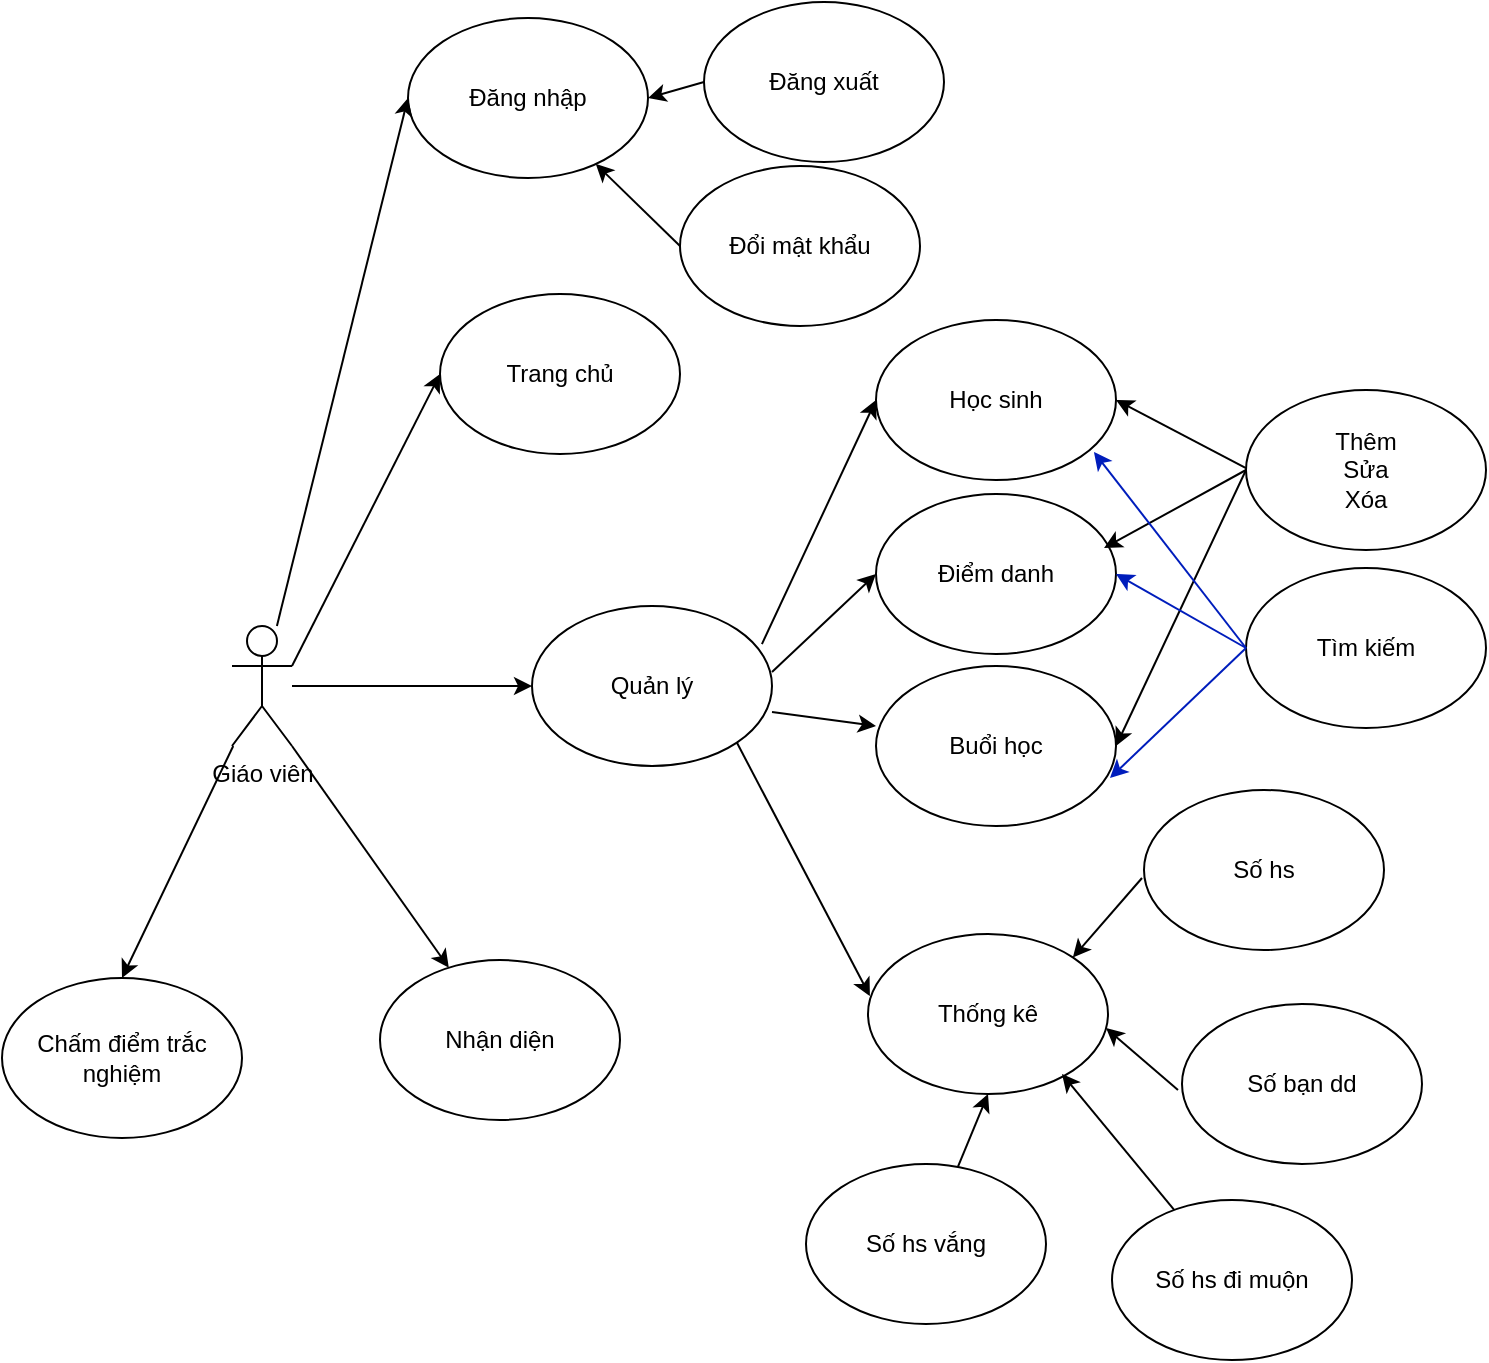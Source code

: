 <mxfile version="24.7.16">
  <diagram name="Trang-1" id="oEAeZ4HT102jCSBtCd3f">
    <mxGraphModel grid="0" page="1" gridSize="10" guides="1" tooltips="1" connect="1" arrows="1" fold="1" pageScale="1" pageWidth="827" pageHeight="1169" math="0" shadow="0">
      <root>
        <mxCell id="0" />
        <mxCell id="1" parent="0" />
        <mxCell id="c__RsiPMxk6akUfEtOUZ-1" value="Giáo viên" style="shape=umlActor;verticalLabelPosition=bottom;verticalAlign=top;html=1;outlineConnect=0;" vertex="1" parent="1">
          <mxGeometry x="130" y="320" width="30" height="60" as="geometry" />
        </mxCell>
        <mxCell id="c__RsiPMxk6akUfEtOUZ-4" value="Đăng nhập" style="ellipse;whiteSpace=wrap;html=1;" vertex="1" parent="1">
          <mxGeometry x="218" y="16" width="120" height="80" as="geometry" />
        </mxCell>
        <mxCell id="c__RsiPMxk6akUfEtOUZ-5" value="Trang chủ" style="ellipse;whiteSpace=wrap;html=1;" vertex="1" parent="1">
          <mxGeometry x="234" y="154" width="120" height="80" as="geometry" />
        </mxCell>
        <mxCell id="c__RsiPMxk6akUfEtOUZ-6" value="Quản lý" style="ellipse;whiteSpace=wrap;html=1;" vertex="1" parent="1">
          <mxGeometry x="280" y="310" width="120" height="80" as="geometry" />
        </mxCell>
        <mxCell id="c__RsiPMxk6akUfEtOUZ-7" value="Nhận diện" style="ellipse;whiteSpace=wrap;html=1;" vertex="1" parent="1">
          <mxGeometry x="204" y="487" width="120" height="80" as="geometry" />
        </mxCell>
        <mxCell id="c__RsiPMxk6akUfEtOUZ-9" value="Chấm điểm trắc nghiệm" style="ellipse;whiteSpace=wrap;html=1;" vertex="1" parent="1">
          <mxGeometry x="15" y="496" width="120" height="80" as="geometry" />
        </mxCell>
        <mxCell id="c__RsiPMxk6akUfEtOUZ-10" value="Đăng xuất" style="ellipse;whiteSpace=wrap;html=1;" vertex="1" parent="1">
          <mxGeometry x="366" y="8" width="120" height="80" as="geometry" />
        </mxCell>
        <mxCell id="c__RsiPMxk6akUfEtOUZ-11" value="Đổi mật khẩu" style="ellipse;whiteSpace=wrap;html=1;" vertex="1" parent="1">
          <mxGeometry x="354" y="90" width="120" height="80" as="geometry" />
        </mxCell>
        <mxCell id="c__RsiPMxk6akUfEtOUZ-12" value="" style="endArrow=classic;html=1;rounded=0;entryX=0;entryY=0.5;entryDx=0;entryDy=0;" edge="1" parent="1" source="c__RsiPMxk6akUfEtOUZ-1" target="c__RsiPMxk6akUfEtOUZ-4">
          <mxGeometry width="50" height="50" relative="1" as="geometry">
            <mxPoint x="390" y="430" as="sourcePoint" />
            <mxPoint x="440" y="380" as="targetPoint" />
          </mxGeometry>
        </mxCell>
        <mxCell id="c__RsiPMxk6akUfEtOUZ-13" value="" style="endArrow=classic;html=1;rounded=0;exitX=0;exitY=0.5;exitDx=0;exitDy=0;entryX=1;entryY=0.5;entryDx=0;entryDy=0;" edge="1" parent="1" source="c__RsiPMxk6akUfEtOUZ-10" target="c__RsiPMxk6akUfEtOUZ-4">
          <mxGeometry width="50" height="50" relative="1" as="geometry">
            <mxPoint x="390" y="430" as="sourcePoint" />
            <mxPoint x="440" y="380" as="targetPoint" />
          </mxGeometry>
        </mxCell>
        <mxCell id="c__RsiPMxk6akUfEtOUZ-14" value="" style="endArrow=classic;html=1;rounded=0;exitX=0;exitY=0.5;exitDx=0;exitDy=0;" edge="1" parent="1" source="c__RsiPMxk6akUfEtOUZ-11" target="c__RsiPMxk6akUfEtOUZ-4">
          <mxGeometry width="50" height="50" relative="1" as="geometry">
            <mxPoint x="390" y="430" as="sourcePoint" />
            <mxPoint x="440" y="380" as="targetPoint" />
          </mxGeometry>
        </mxCell>
        <mxCell id="c__RsiPMxk6akUfEtOUZ-15" value="" style="endArrow=classic;html=1;rounded=0;exitX=1;exitY=0.333;exitDx=0;exitDy=0;exitPerimeter=0;entryX=0;entryY=0.5;entryDx=0;entryDy=0;" edge="1" parent="1" source="c__RsiPMxk6akUfEtOUZ-1" target="c__RsiPMxk6akUfEtOUZ-5">
          <mxGeometry width="50" height="50" relative="1" as="geometry">
            <mxPoint x="390" y="430" as="sourcePoint" />
            <mxPoint x="440" y="380" as="targetPoint" />
          </mxGeometry>
        </mxCell>
        <mxCell id="c__RsiPMxk6akUfEtOUZ-16" value="" style="endArrow=classic;html=1;rounded=0;entryX=0;entryY=0.5;entryDx=0;entryDy=0;" edge="1" parent="1" source="c__RsiPMxk6akUfEtOUZ-1" target="c__RsiPMxk6akUfEtOUZ-6">
          <mxGeometry width="50" height="50" relative="1" as="geometry">
            <mxPoint x="390" y="430" as="sourcePoint" />
            <mxPoint x="440" y="380" as="targetPoint" />
          </mxGeometry>
        </mxCell>
        <mxCell id="c__RsiPMxk6akUfEtOUZ-18" value="" style="endArrow=classic;html=1;rounded=0;entryX=0.5;entryY=0;entryDx=0;entryDy=0;" edge="1" parent="1" source="c__RsiPMxk6akUfEtOUZ-1" target="c__RsiPMxk6akUfEtOUZ-9">
          <mxGeometry width="50" height="50" relative="1" as="geometry">
            <mxPoint x="390" y="430" as="sourcePoint" />
            <mxPoint x="98" y="530" as="targetPoint" />
          </mxGeometry>
        </mxCell>
        <mxCell id="c__RsiPMxk6akUfEtOUZ-20" value="Học sinh" style="ellipse;whiteSpace=wrap;html=1;" vertex="1" parent="1">
          <mxGeometry x="452" y="167" width="120" height="80" as="geometry" />
        </mxCell>
        <mxCell id="c__RsiPMxk6akUfEtOUZ-21" value="Điểm danh" style="ellipse;whiteSpace=wrap;html=1;" vertex="1" parent="1">
          <mxGeometry x="452" y="254" width="120" height="80" as="geometry" />
        </mxCell>
        <mxCell id="c__RsiPMxk6akUfEtOUZ-22" value="Thống kê" style="ellipse;whiteSpace=wrap;html=1;" vertex="1" parent="1">
          <mxGeometry x="448" y="474" width="120" height="80" as="geometry" />
        </mxCell>
        <mxCell id="c__RsiPMxk6akUfEtOUZ-23" value="Buổi học" style="ellipse;whiteSpace=wrap;html=1;" vertex="1" parent="1">
          <mxGeometry x="452" y="340" width="120" height="80" as="geometry" />
        </mxCell>
        <mxCell id="c__RsiPMxk6akUfEtOUZ-24" value="" style="endArrow=classic;html=1;rounded=0;entryX=0;entryY=0.5;entryDx=0;entryDy=0;" edge="1" parent="1" target="c__RsiPMxk6akUfEtOUZ-21">
          <mxGeometry width="50" height="50" relative="1" as="geometry">
            <mxPoint x="400" y="343" as="sourcePoint" />
            <mxPoint x="440" y="380" as="targetPoint" />
          </mxGeometry>
        </mxCell>
        <mxCell id="c__RsiPMxk6akUfEtOUZ-26" value="" style="endArrow=classic;html=1;rounded=0;entryX=0;entryY=0.5;entryDx=0;entryDy=0;exitX=0.958;exitY=0.238;exitDx=0;exitDy=0;exitPerimeter=0;" edge="1" parent="1" source="c__RsiPMxk6akUfEtOUZ-6" target="c__RsiPMxk6akUfEtOUZ-20">
          <mxGeometry width="50" height="50" relative="1" as="geometry">
            <mxPoint x="400" y="350" as="sourcePoint" />
            <mxPoint x="440" y="380" as="targetPoint" />
          </mxGeometry>
        </mxCell>
        <mxCell id="c__RsiPMxk6akUfEtOUZ-27" value="" style="endArrow=classic;html=1;rounded=0;exitX=1;exitY=0.663;exitDx=0;exitDy=0;exitPerimeter=0;entryX=0;entryY=0.375;entryDx=0;entryDy=0;entryPerimeter=0;" edge="1" parent="1" source="c__RsiPMxk6akUfEtOUZ-6" target="c__RsiPMxk6akUfEtOUZ-23">
          <mxGeometry width="50" height="50" relative="1" as="geometry">
            <mxPoint x="390" y="430" as="sourcePoint" />
            <mxPoint x="440" y="380" as="targetPoint" />
          </mxGeometry>
        </mxCell>
        <mxCell id="c__RsiPMxk6akUfEtOUZ-28" value="Thêm&lt;div&gt;Sửa&lt;/div&gt;&lt;div&gt;Xóa&lt;/div&gt;" style="ellipse;whiteSpace=wrap;html=1;" vertex="1" parent="1">
          <mxGeometry x="637" y="202" width="120" height="80" as="geometry" />
        </mxCell>
        <mxCell id="c__RsiPMxk6akUfEtOUZ-31" value="Tìm kiếm" style="ellipse;whiteSpace=wrap;html=1;" vertex="1" parent="1">
          <mxGeometry x="637" y="291" width="120" height="80" as="geometry" />
        </mxCell>
        <mxCell id="c__RsiPMxk6akUfEtOUZ-39" value="" style="endArrow=classic;html=1;rounded=0;exitX=0;exitY=0.488;exitDx=0;exitDy=0;exitPerimeter=0;entryX=1;entryY=0.5;entryDx=0;entryDy=0;" edge="1" parent="1" source="c__RsiPMxk6akUfEtOUZ-28" target="c__RsiPMxk6akUfEtOUZ-20">
          <mxGeometry width="50" height="50" relative="1" as="geometry">
            <mxPoint x="387" y="426" as="sourcePoint" />
            <mxPoint x="437" y="376" as="targetPoint" />
          </mxGeometry>
        </mxCell>
        <mxCell id="c__RsiPMxk6akUfEtOUZ-40" value="" style="endArrow=classic;html=1;rounded=0;entryX=0.95;entryY=0.338;entryDx=0;entryDy=0;entryPerimeter=0;exitX=0;exitY=0.5;exitDx=0;exitDy=0;" edge="1" parent="1" source="c__RsiPMxk6akUfEtOUZ-28" target="c__RsiPMxk6akUfEtOUZ-21">
          <mxGeometry width="50" height="50" relative="1" as="geometry">
            <mxPoint x="649" y="284" as="sourcePoint" />
            <mxPoint x="561" y="307" as="targetPoint" />
          </mxGeometry>
        </mxCell>
        <mxCell id="c__RsiPMxk6akUfEtOUZ-42" value="" style="endArrow=classic;html=1;rounded=0;exitX=0;exitY=0.5;exitDx=0;exitDy=0;entryX=1;entryY=0.5;entryDx=0;entryDy=0;" edge="1" parent="1" source="c__RsiPMxk6akUfEtOUZ-28" target="c__RsiPMxk6akUfEtOUZ-23">
          <mxGeometry width="50" height="50" relative="1" as="geometry">
            <mxPoint x="387" y="426" as="sourcePoint" />
            <mxPoint x="437" y="376" as="targetPoint" />
          </mxGeometry>
        </mxCell>
        <mxCell id="c__RsiPMxk6akUfEtOUZ-43" value="" style="endArrow=classic;html=1;rounded=0;exitX=0;exitY=0.5;exitDx=0;exitDy=0;entryX=0.908;entryY=0.825;entryDx=0;entryDy=0;entryPerimeter=0;fillColor=#0050ef;strokeColor=#001DBC;" edge="1" parent="1" source="c__RsiPMxk6akUfEtOUZ-31" target="c__RsiPMxk6akUfEtOUZ-20">
          <mxGeometry width="50" height="50" relative="1" as="geometry">
            <mxPoint x="647" y="419" as="sourcePoint" />
            <mxPoint x="555" y="247" as="targetPoint" />
          </mxGeometry>
        </mxCell>
        <mxCell id="c__RsiPMxk6akUfEtOUZ-44" value="" style="endArrow=classic;html=1;rounded=0;entryX=1;entryY=0.5;entryDx=0;entryDy=0;fillColor=#0050ef;strokeColor=#001DBC;exitX=0;exitY=0.5;exitDx=0;exitDy=0;" edge="1" parent="1" source="c__RsiPMxk6akUfEtOUZ-31" target="c__RsiPMxk6akUfEtOUZ-21">
          <mxGeometry width="50" height="50" relative="1" as="geometry">
            <mxPoint x="649" y="399" as="sourcePoint" />
            <mxPoint x="437" y="376" as="targetPoint" />
          </mxGeometry>
        </mxCell>
        <mxCell id="c__RsiPMxk6akUfEtOUZ-46" value="" style="endArrow=classic;html=1;rounded=0;exitX=0;exitY=0.5;exitDx=0;exitDy=0;entryX=0.975;entryY=0.7;entryDx=0;entryDy=0;entryPerimeter=0;fillColor=#0050ef;strokeColor=#001DBC;" edge="1" parent="1" source="c__RsiPMxk6akUfEtOUZ-31" target="c__RsiPMxk6akUfEtOUZ-23">
          <mxGeometry width="50" height="50" relative="1" as="geometry">
            <mxPoint x="387" y="426" as="sourcePoint" />
            <mxPoint x="437" y="376" as="targetPoint" />
          </mxGeometry>
        </mxCell>
        <mxCell id="c__RsiPMxk6akUfEtOUZ-47" value="" style="endArrow=classic;html=1;rounded=0;exitX=1;exitY=1;exitDx=0;exitDy=0;entryX=0.008;entryY=0.388;entryDx=0;entryDy=0;entryPerimeter=0;" edge="1" parent="1" source="c__RsiPMxk6akUfEtOUZ-6" target="c__RsiPMxk6akUfEtOUZ-22">
          <mxGeometry width="50" height="50" relative="1" as="geometry">
            <mxPoint x="387" y="426" as="sourcePoint" />
            <mxPoint x="437" y="376" as="targetPoint" />
          </mxGeometry>
        </mxCell>
        <mxCell id="c__RsiPMxk6akUfEtOUZ-48" value="Số hs" style="ellipse;whiteSpace=wrap;html=1;" vertex="1" parent="1">
          <mxGeometry x="586" y="402" width="120" height="80" as="geometry" />
        </mxCell>
        <mxCell id="c__RsiPMxk6akUfEtOUZ-49" value="Số bạn dd" style="ellipse;whiteSpace=wrap;html=1;" vertex="1" parent="1">
          <mxGeometry x="605" y="509" width="120" height="80" as="geometry" />
        </mxCell>
        <mxCell id="c__RsiPMxk6akUfEtOUZ-50" value="Số hs đi muộn" style="ellipse;whiteSpace=wrap;html=1;" vertex="1" parent="1">
          <mxGeometry x="570" y="607" width="120" height="80" as="geometry" />
        </mxCell>
        <mxCell id="c__RsiPMxk6akUfEtOUZ-51" value="Số hs vắng" style="ellipse;whiteSpace=wrap;html=1;" vertex="1" parent="1">
          <mxGeometry x="417" y="589" width="120" height="80" as="geometry" />
        </mxCell>
        <mxCell id="c__RsiPMxk6akUfEtOUZ-52" value="" style="endArrow=classic;html=1;rounded=0;entryX=1;entryY=0;entryDx=0;entryDy=0;" edge="1" parent="1" target="c__RsiPMxk6akUfEtOUZ-22">
          <mxGeometry width="50" height="50" relative="1" as="geometry">
            <mxPoint x="585" y="446" as="sourcePoint" />
            <mxPoint x="437" y="376" as="targetPoint" />
          </mxGeometry>
        </mxCell>
        <mxCell id="c__RsiPMxk6akUfEtOUZ-53" value="" style="endArrow=classic;html=1;rounded=0;entryX=0.992;entryY=0.588;entryDx=0;entryDy=0;entryPerimeter=0;" edge="1" parent="1" target="c__RsiPMxk6akUfEtOUZ-22">
          <mxGeometry width="50" height="50" relative="1" as="geometry">
            <mxPoint x="603" y="552" as="sourcePoint" />
            <mxPoint x="437" y="376" as="targetPoint" />
          </mxGeometry>
        </mxCell>
        <mxCell id="c__RsiPMxk6akUfEtOUZ-54" value="" style="endArrow=classic;html=1;rounded=0;" edge="1" parent="1" source="c__RsiPMxk6akUfEtOUZ-50">
          <mxGeometry width="50" height="50" relative="1" as="geometry">
            <mxPoint x="695.574" y="786.716" as="sourcePoint" />
            <mxPoint x="545" y="544" as="targetPoint" />
          </mxGeometry>
        </mxCell>
        <mxCell id="c__RsiPMxk6akUfEtOUZ-55" value="" style="endArrow=classic;html=1;rounded=0;entryX=0.5;entryY=1;entryDx=0;entryDy=0;" edge="1" parent="1" source="c__RsiPMxk6akUfEtOUZ-51" target="c__RsiPMxk6akUfEtOUZ-22">
          <mxGeometry width="50" height="50" relative="1" as="geometry">
            <mxPoint x="387" y="426" as="sourcePoint" />
            <mxPoint x="437" y="376" as="targetPoint" />
          </mxGeometry>
        </mxCell>
        <mxCell id="c__RsiPMxk6akUfEtOUZ-56" value="" style="endArrow=classic;html=1;rounded=0;exitX=1;exitY=1;exitDx=0;exitDy=0;exitPerimeter=0;" edge="1" parent="1" source="c__RsiPMxk6akUfEtOUZ-1" target="c__RsiPMxk6akUfEtOUZ-7">
          <mxGeometry width="50" height="50" relative="1" as="geometry">
            <mxPoint x="387" y="426" as="sourcePoint" />
            <mxPoint x="260" y="593" as="targetPoint" />
          </mxGeometry>
        </mxCell>
      </root>
    </mxGraphModel>
  </diagram>
</mxfile>
